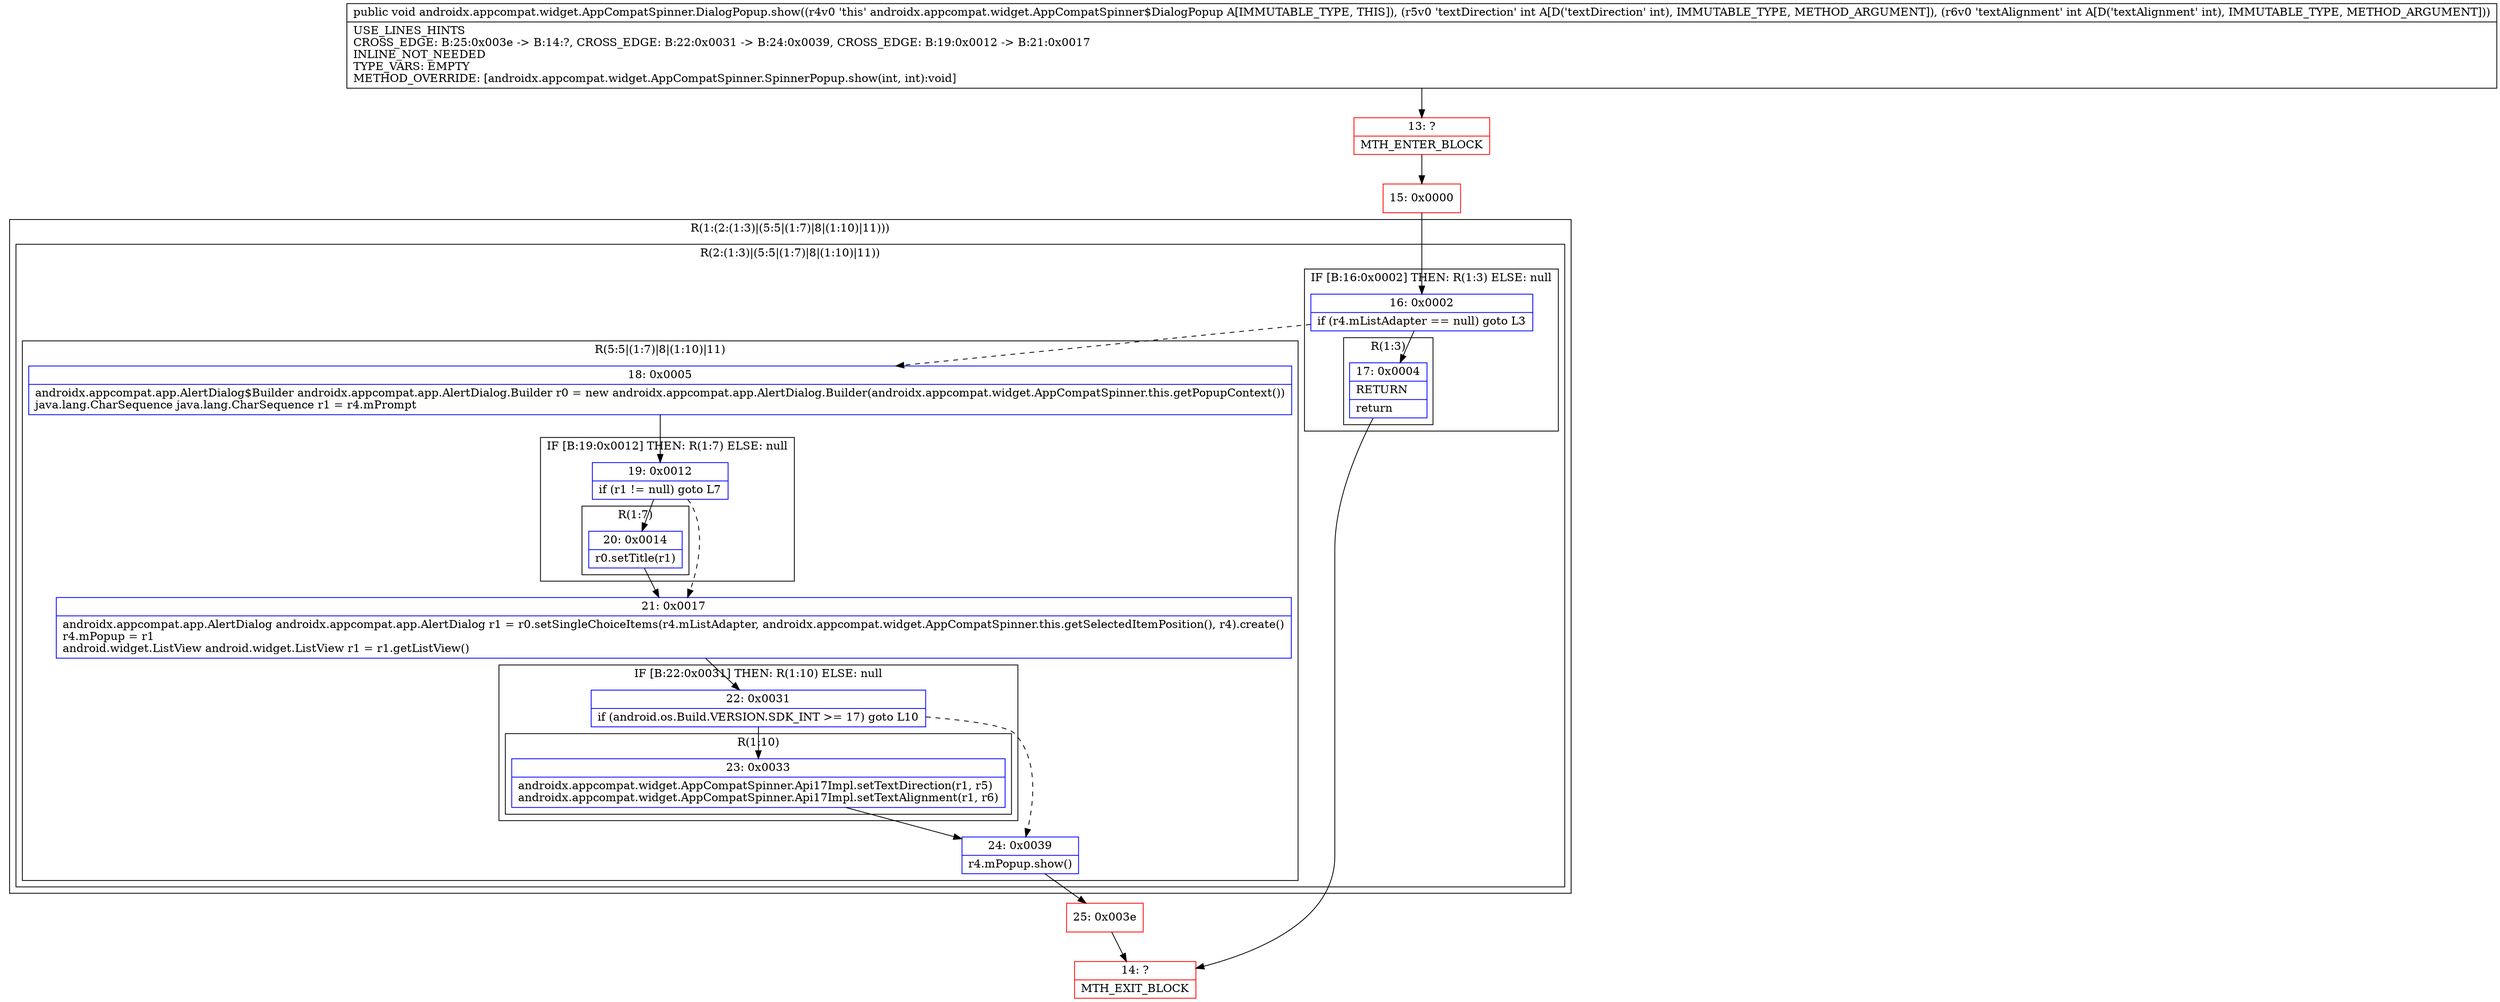 digraph "CFG forandroidx.appcompat.widget.AppCompatSpinner.DialogPopup.show(II)V" {
subgraph cluster_Region_1887879556 {
label = "R(1:(2:(1:3)|(5:5|(1:7)|8|(1:10)|11)))";
node [shape=record,color=blue];
subgraph cluster_Region_1468220917 {
label = "R(2:(1:3)|(5:5|(1:7)|8|(1:10)|11))";
node [shape=record,color=blue];
subgraph cluster_IfRegion_1790654246 {
label = "IF [B:16:0x0002] THEN: R(1:3) ELSE: null";
node [shape=record,color=blue];
Node_16 [shape=record,label="{16\:\ 0x0002|if (r4.mListAdapter == null) goto L3\l}"];
subgraph cluster_Region_1578003709 {
label = "R(1:3)";
node [shape=record,color=blue];
Node_17 [shape=record,label="{17\:\ 0x0004|RETURN\l|return\l}"];
}
}
subgraph cluster_Region_1762001900 {
label = "R(5:5|(1:7)|8|(1:10)|11)";
node [shape=record,color=blue];
Node_18 [shape=record,label="{18\:\ 0x0005|androidx.appcompat.app.AlertDialog$Builder androidx.appcompat.app.AlertDialog.Builder r0 = new androidx.appcompat.app.AlertDialog.Builder(androidx.appcompat.widget.AppCompatSpinner.this.getPopupContext())\ljava.lang.CharSequence java.lang.CharSequence r1 = r4.mPrompt\l}"];
subgraph cluster_IfRegion_784328302 {
label = "IF [B:19:0x0012] THEN: R(1:7) ELSE: null";
node [shape=record,color=blue];
Node_19 [shape=record,label="{19\:\ 0x0012|if (r1 != null) goto L7\l}"];
subgraph cluster_Region_508385578 {
label = "R(1:7)";
node [shape=record,color=blue];
Node_20 [shape=record,label="{20\:\ 0x0014|r0.setTitle(r1)\l}"];
}
}
Node_21 [shape=record,label="{21\:\ 0x0017|androidx.appcompat.app.AlertDialog androidx.appcompat.app.AlertDialog r1 = r0.setSingleChoiceItems(r4.mListAdapter, androidx.appcompat.widget.AppCompatSpinner.this.getSelectedItemPosition(), r4).create()\lr4.mPopup = r1\landroid.widget.ListView android.widget.ListView r1 = r1.getListView()\l}"];
subgraph cluster_IfRegion_406981721 {
label = "IF [B:22:0x0031] THEN: R(1:10) ELSE: null";
node [shape=record,color=blue];
Node_22 [shape=record,label="{22\:\ 0x0031|if (android.os.Build.VERSION.SDK_INT \>= 17) goto L10\l}"];
subgraph cluster_Region_775924312 {
label = "R(1:10)";
node [shape=record,color=blue];
Node_23 [shape=record,label="{23\:\ 0x0033|androidx.appcompat.widget.AppCompatSpinner.Api17Impl.setTextDirection(r1, r5)\landroidx.appcompat.widget.AppCompatSpinner.Api17Impl.setTextAlignment(r1, r6)\l}"];
}
}
Node_24 [shape=record,label="{24\:\ 0x0039|r4.mPopup.show()\l}"];
}
}
}
Node_13 [shape=record,color=red,label="{13\:\ ?|MTH_ENTER_BLOCK\l}"];
Node_15 [shape=record,color=red,label="{15\:\ 0x0000}"];
Node_14 [shape=record,color=red,label="{14\:\ ?|MTH_EXIT_BLOCK\l}"];
Node_25 [shape=record,color=red,label="{25\:\ 0x003e}"];
MethodNode[shape=record,label="{public void androidx.appcompat.widget.AppCompatSpinner.DialogPopup.show((r4v0 'this' androidx.appcompat.widget.AppCompatSpinner$DialogPopup A[IMMUTABLE_TYPE, THIS]), (r5v0 'textDirection' int A[D('textDirection' int), IMMUTABLE_TYPE, METHOD_ARGUMENT]), (r6v0 'textAlignment' int A[D('textAlignment' int), IMMUTABLE_TYPE, METHOD_ARGUMENT]))  | USE_LINES_HINTS\lCROSS_EDGE: B:25:0x003e \-\> B:14:?, CROSS_EDGE: B:22:0x0031 \-\> B:24:0x0039, CROSS_EDGE: B:19:0x0012 \-\> B:21:0x0017\lINLINE_NOT_NEEDED\lTYPE_VARS: EMPTY\lMETHOD_OVERRIDE: [androidx.appcompat.widget.AppCompatSpinner.SpinnerPopup.show(int, int):void]\l}"];
MethodNode -> Node_13;Node_16 -> Node_17;
Node_16 -> Node_18[style=dashed];
Node_17 -> Node_14;
Node_18 -> Node_19;
Node_19 -> Node_20;
Node_19 -> Node_21[style=dashed];
Node_20 -> Node_21;
Node_21 -> Node_22;
Node_22 -> Node_23;
Node_22 -> Node_24[style=dashed];
Node_23 -> Node_24;
Node_24 -> Node_25;
Node_13 -> Node_15;
Node_15 -> Node_16;
Node_25 -> Node_14;
}

